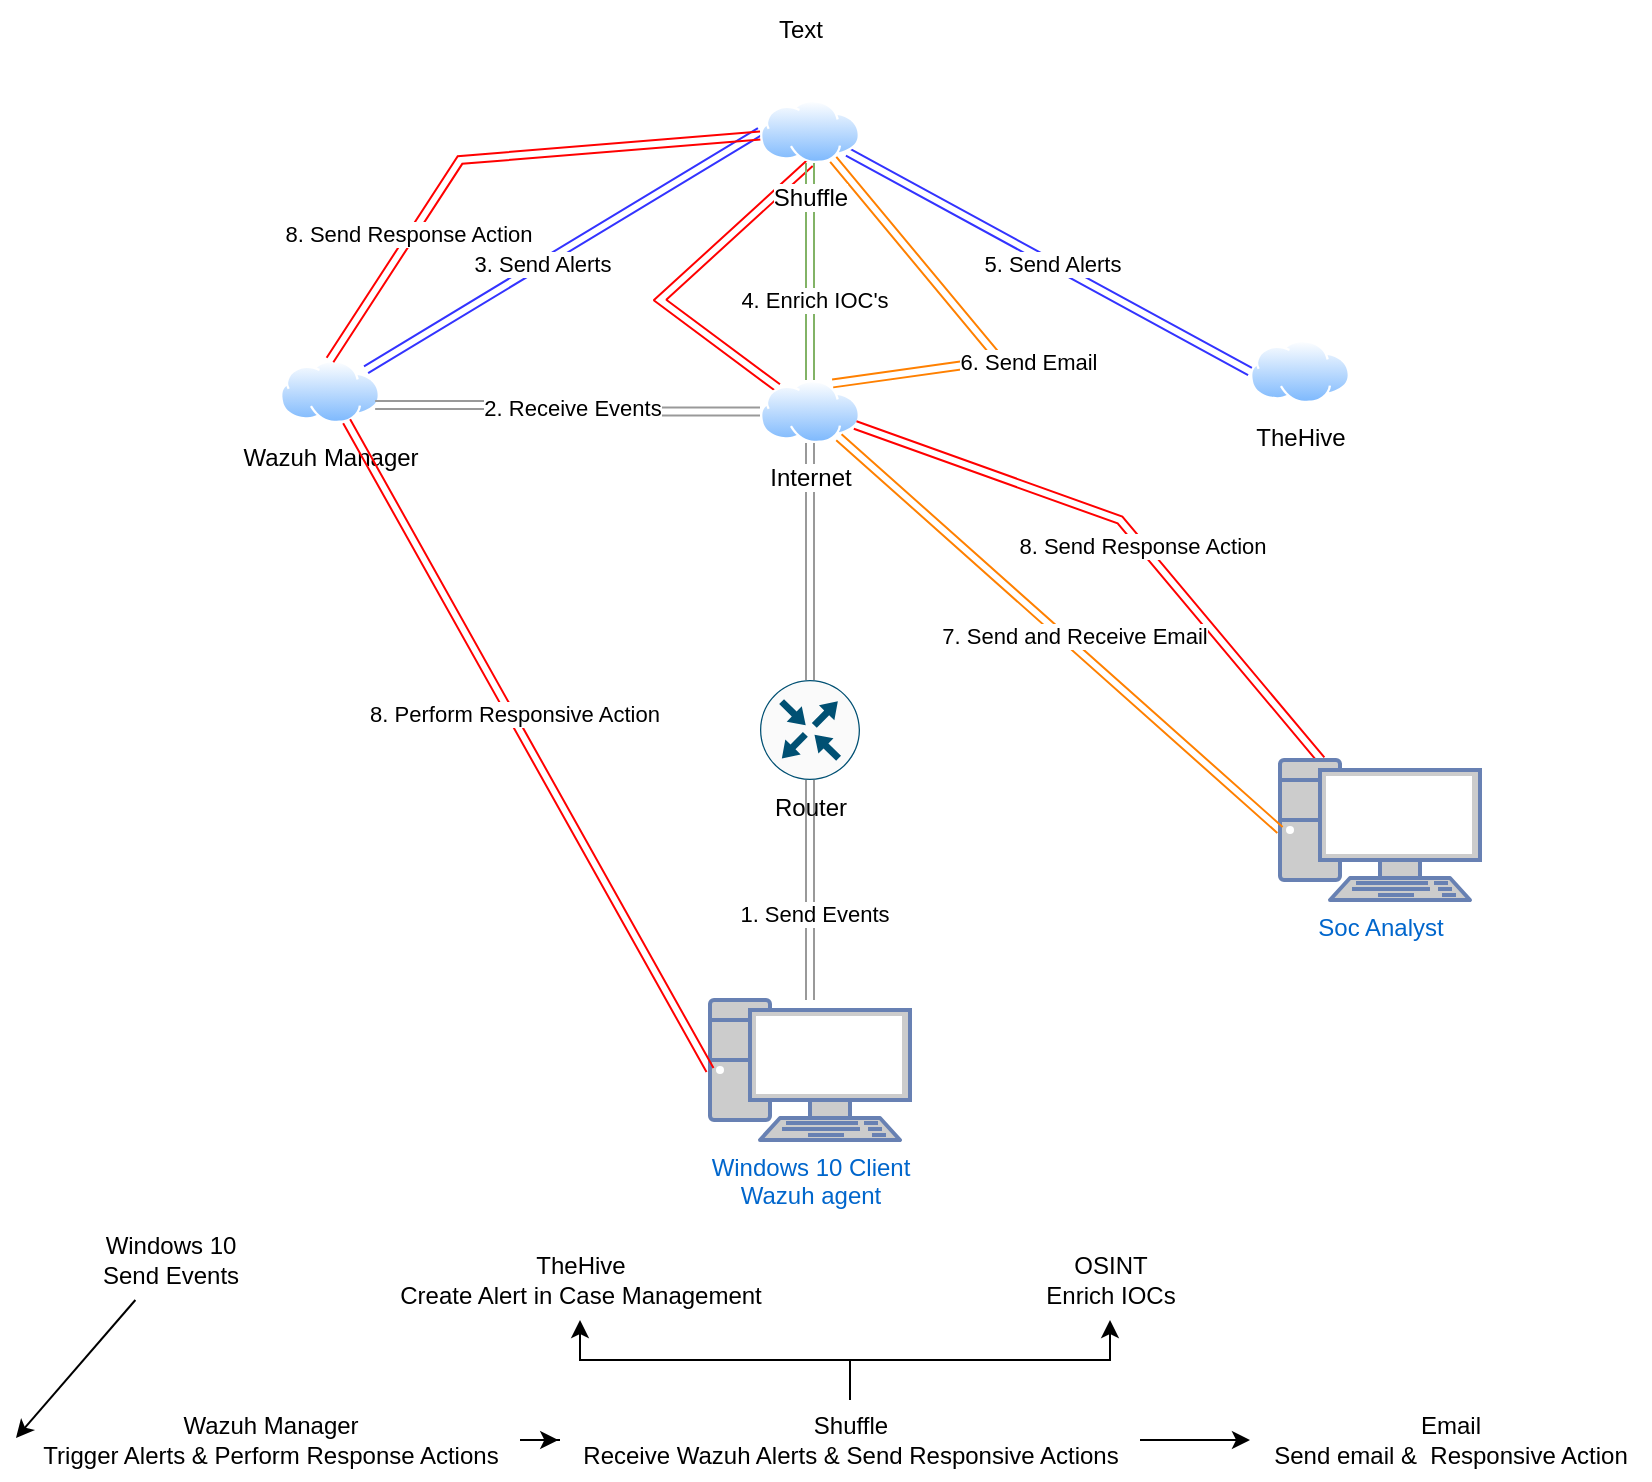 <mxfile version="24.4.8" type="device">
  <diagram name="Page-1" id="VjKylBn-kq3C96n3sAQJ">
    <mxGraphModel dx="1386" dy="751" grid="1" gridSize="10" guides="1" tooltips="1" connect="1" arrows="1" fold="1" page="1" pageScale="1" pageWidth="850" pageHeight="1100" math="0" shadow="0">
      <root>
        <mxCell id="0" />
        <mxCell id="1" parent="0" />
        <mxCell id="I9Ku9CYYfp1US5M-vwpC-9" style="edgeStyle=orthogonalEdgeStyle;rounded=0;orthogonalLoop=1;jettySize=auto;html=1;startArrow=block;startFill=0;shape=link;strokeColor=#999999;" edge="1" parent="1" source="I9Ku9CYYfp1US5M-vwpC-1" target="I9Ku9CYYfp1US5M-vwpC-2">
          <mxGeometry relative="1" as="geometry" />
        </mxCell>
        <mxCell id="I9Ku9CYYfp1US5M-vwpC-10" value="1. Send Events" style="edgeLabel;html=1;align=center;verticalAlign=middle;resizable=0;points=[];" vertex="1" connectable="0" parent="I9Ku9CYYfp1US5M-vwpC-9">
          <mxGeometry x="-0.218" y="-2" relative="1" as="geometry">
            <mxPoint as="offset" />
          </mxGeometry>
        </mxCell>
        <mxCell id="I9Ku9CYYfp1US5M-vwpC-1" value="Windows 10 Client&lt;div&gt;Wazuh agent&lt;/div&gt;" style="fontColor=#0066CC;verticalAlign=top;verticalLabelPosition=bottom;labelPosition=center;align=center;html=1;outlineConnect=0;fillColor=#CCCCCC;strokeColor=#6881B3;gradientColor=none;gradientDirection=north;strokeWidth=2;shape=mxgraph.networks.pc;" vertex="1" parent="1">
          <mxGeometry x="375" y="510" width="100" height="70" as="geometry" />
        </mxCell>
        <mxCell id="I9Ku9CYYfp1US5M-vwpC-11" style="edgeStyle=orthogonalEdgeStyle;rounded=0;orthogonalLoop=1;jettySize=auto;html=1;shape=link;strokeColor=#999999;" edge="1" parent="1" source="I9Ku9CYYfp1US5M-vwpC-2" target="I9Ku9CYYfp1US5M-vwpC-3">
          <mxGeometry relative="1" as="geometry" />
        </mxCell>
        <mxCell id="I9Ku9CYYfp1US5M-vwpC-2" value="Router" style="sketch=0;points=[[0.5,0,0],[1,0.5,0],[0.5,1,0],[0,0.5,0],[0.145,0.145,0],[0.856,0.145,0],[0.855,0.856,0],[0.145,0.855,0]];verticalLabelPosition=bottom;html=1;verticalAlign=top;aspect=fixed;align=center;pointerEvents=1;shape=mxgraph.cisco19.rect;prIcon=router;fillColor=#FAFAFA;strokeColor=#005073;" vertex="1" parent="1">
          <mxGeometry x="400" y="350" width="50" height="50" as="geometry" />
        </mxCell>
        <mxCell id="I9Ku9CYYfp1US5M-vwpC-26" style="rounded=0;orthogonalLoop=1;jettySize=auto;html=1;entryX=0.5;entryY=1;entryDx=0;entryDy=0;strokeColor=#FF0000;shape=link;" edge="1" parent="1" source="I9Ku9CYYfp1US5M-vwpC-3" target="I9Ku9CYYfp1US5M-vwpC-6">
          <mxGeometry relative="1" as="geometry">
            <Array as="points">
              <mxPoint x="350" y="160" />
            </Array>
          </mxGeometry>
        </mxCell>
        <mxCell id="I9Ku9CYYfp1US5M-vwpC-3" value="Internet" style="image;aspect=fixed;perimeter=ellipsePerimeter;html=1;align=center;shadow=0;dashed=0;spacingTop=3;image=img/lib/active_directory/internet_cloud.svg;" vertex="1" parent="1">
          <mxGeometry x="400" y="200" width="50" height="31.5" as="geometry" />
        </mxCell>
        <mxCell id="I9Ku9CYYfp1US5M-vwpC-14" style="rounded=0;orthogonalLoop=1;jettySize=auto;html=1;entryX=0;entryY=0.5;entryDx=0;entryDy=0;shape=link;strokeColor=#3333FF;" edge="1" parent="1" source="I9Ku9CYYfp1US5M-vwpC-4" target="I9Ku9CYYfp1US5M-vwpC-6">
          <mxGeometry relative="1" as="geometry" />
        </mxCell>
        <mxCell id="I9Ku9CYYfp1US5M-vwpC-15" value="3. Send Alerts" style="edgeLabel;html=1;align=center;verticalAlign=middle;resizable=0;points=[];" vertex="1" connectable="0" parent="I9Ku9CYYfp1US5M-vwpC-14">
          <mxGeometry x="-0.112" relative="1" as="geometry">
            <mxPoint as="offset" />
          </mxGeometry>
        </mxCell>
        <mxCell id="I9Ku9CYYfp1US5M-vwpC-4" value="Wazuh Manager" style="image;aspect=fixed;perimeter=ellipsePerimeter;html=1;align=center;shadow=0;dashed=0;spacingTop=3;image=img/lib/active_directory/internet_cloud.svg;" vertex="1" parent="1">
          <mxGeometry x="160" y="190" width="50" height="31.5" as="geometry" />
        </mxCell>
        <mxCell id="I9Ku9CYYfp1US5M-vwpC-5" value="TheHive" style="image;aspect=fixed;perimeter=ellipsePerimeter;html=1;align=center;shadow=0;dashed=0;spacingTop=3;image=img/lib/active_directory/internet_cloud.svg;" vertex="1" parent="1">
          <mxGeometry x="645" y="180" width="50" height="31.5" as="geometry" />
        </mxCell>
        <mxCell id="I9Ku9CYYfp1US5M-vwpC-7" value="" style="edgeStyle=orthogonalEdgeStyle;rounded=0;orthogonalLoop=1;jettySize=auto;html=1;shape=link;fillColor=#d5e8d4;strokeColor=#82b366;" edge="1" parent="1" source="I9Ku9CYYfp1US5M-vwpC-6" target="I9Ku9CYYfp1US5M-vwpC-3">
          <mxGeometry relative="1" as="geometry" />
        </mxCell>
        <mxCell id="I9Ku9CYYfp1US5M-vwpC-16" value="4. Enrich IOC&#39;s" style="edgeLabel;html=1;align=center;verticalAlign=middle;resizable=0;points=[];" vertex="1" connectable="0" parent="I9Ku9CYYfp1US5M-vwpC-7">
          <mxGeometry x="0.263" y="2" relative="1" as="geometry">
            <mxPoint as="offset" />
          </mxGeometry>
        </mxCell>
        <mxCell id="I9Ku9CYYfp1US5M-vwpC-17" style="rounded=0;orthogonalLoop=1;jettySize=auto;html=1;entryX=0;entryY=0.5;entryDx=0;entryDy=0;shape=link;strokeColor=#3333FF;" edge="1" parent="1" source="I9Ku9CYYfp1US5M-vwpC-6" target="I9Ku9CYYfp1US5M-vwpC-5">
          <mxGeometry relative="1" as="geometry" />
        </mxCell>
        <mxCell id="I9Ku9CYYfp1US5M-vwpC-18" value="5. Send Alerts" style="edgeLabel;html=1;align=center;verticalAlign=middle;resizable=0;points=[];" vertex="1" connectable="0" parent="I9Ku9CYYfp1US5M-vwpC-17">
          <mxGeometry x="0.017" relative="1" as="geometry">
            <mxPoint as="offset" />
          </mxGeometry>
        </mxCell>
        <mxCell id="I9Ku9CYYfp1US5M-vwpC-19" style="rounded=0;orthogonalLoop=1;jettySize=auto;html=1;entryX=0.75;entryY=0;entryDx=0;entryDy=0;strokeColor=#FF8000;shape=link;" edge="1" parent="1" source="I9Ku9CYYfp1US5M-vwpC-6" target="I9Ku9CYYfp1US5M-vwpC-3">
          <mxGeometry relative="1" as="geometry">
            <Array as="points">
              <mxPoint x="520" y="190" />
            </Array>
          </mxGeometry>
        </mxCell>
        <mxCell id="I9Ku9CYYfp1US5M-vwpC-20" value="6. Send Email" style="edgeLabel;html=1;align=center;verticalAlign=middle;resizable=0;points=[];" vertex="1" connectable="0" parent="I9Ku9CYYfp1US5M-vwpC-19">
          <mxGeometry x="0.248" relative="1" as="geometry">
            <mxPoint x="17" as="offset" />
          </mxGeometry>
        </mxCell>
        <mxCell id="I9Ku9CYYfp1US5M-vwpC-27" style="rounded=0;orthogonalLoop=1;jettySize=auto;html=1;entryX=0.5;entryY=0;entryDx=0;entryDy=0;shape=link;strokeColor=#FF0000;" edge="1" parent="1" source="I9Ku9CYYfp1US5M-vwpC-6" target="I9Ku9CYYfp1US5M-vwpC-4">
          <mxGeometry relative="1" as="geometry">
            <Array as="points">
              <mxPoint x="250" y="90" />
            </Array>
          </mxGeometry>
        </mxCell>
        <mxCell id="I9Ku9CYYfp1US5M-vwpC-28" value="8. Send Response Action" style="edgeLabel;html=1;align=center;verticalAlign=middle;resizable=0;points=[];" vertex="1" connectable="0" parent="I9Ku9CYYfp1US5M-vwpC-27">
          <mxGeometry x="0.451" y="-2" relative="1" as="geometry">
            <mxPoint as="offset" />
          </mxGeometry>
        </mxCell>
        <mxCell id="I9Ku9CYYfp1US5M-vwpC-6" value="Shuffle" style="image;aspect=fixed;perimeter=ellipsePerimeter;html=1;align=center;shadow=0;dashed=0;spacingTop=3;image=img/lib/active_directory/internet_cloud.svg;" vertex="1" parent="1">
          <mxGeometry x="400" y="60" width="50" height="31.5" as="geometry" />
        </mxCell>
        <mxCell id="I9Ku9CYYfp1US5M-vwpC-24" style="rounded=0;orthogonalLoop=1;jettySize=auto;html=1;entryX=1;entryY=0.75;entryDx=0;entryDy=0;strokeColor=#FF0000;shape=link;" edge="1" parent="1" source="I9Ku9CYYfp1US5M-vwpC-8" target="I9Ku9CYYfp1US5M-vwpC-3">
          <mxGeometry relative="1" as="geometry">
            <Array as="points">
              <mxPoint x="580" y="270" />
            </Array>
          </mxGeometry>
        </mxCell>
        <mxCell id="I9Ku9CYYfp1US5M-vwpC-25" value="8. Send Response Action" style="edgeLabel;html=1;align=center;verticalAlign=middle;resizable=0;points=[];" vertex="1" connectable="0" parent="I9Ku9CYYfp1US5M-vwpC-24">
          <mxGeometry x="-0.06" relative="1" as="geometry">
            <mxPoint as="offset" />
          </mxGeometry>
        </mxCell>
        <mxCell id="I9Ku9CYYfp1US5M-vwpC-8" value="Soc Analyst" style="fontColor=#0066CC;verticalAlign=top;verticalLabelPosition=bottom;labelPosition=center;align=center;html=1;outlineConnect=0;fillColor=#CCCCCC;strokeColor=#6881B3;gradientColor=none;gradientDirection=north;strokeWidth=2;shape=mxgraph.networks.pc;" vertex="1" parent="1">
          <mxGeometry x="660" y="390" width="100" height="70" as="geometry" />
        </mxCell>
        <mxCell id="I9Ku9CYYfp1US5M-vwpC-12" style="edgeStyle=orthogonalEdgeStyle;rounded=0;orthogonalLoop=1;jettySize=auto;html=1;entryX=1;entryY=0.75;entryDx=0;entryDy=0;strokeColor=#999999;shape=link;" edge="1" parent="1" source="I9Ku9CYYfp1US5M-vwpC-3" target="I9Ku9CYYfp1US5M-vwpC-4">
          <mxGeometry relative="1" as="geometry" />
        </mxCell>
        <mxCell id="I9Ku9CYYfp1US5M-vwpC-13" value="2. Receive Events" style="edgeLabel;html=1;align=center;verticalAlign=middle;resizable=0;points=[];" vertex="1" connectable="0" parent="I9Ku9CYYfp1US5M-vwpC-12">
          <mxGeometry x="-0.001" y="-1" relative="1" as="geometry">
            <mxPoint as="offset" />
          </mxGeometry>
        </mxCell>
        <mxCell id="I9Ku9CYYfp1US5M-vwpC-21" style="rounded=0;orthogonalLoop=1;jettySize=auto;html=1;entryX=0;entryY=0.5;entryDx=0;entryDy=0;entryPerimeter=0;strokeColor=#FF8000;shape=link;" edge="1" parent="1" source="I9Ku9CYYfp1US5M-vwpC-3" target="I9Ku9CYYfp1US5M-vwpC-8">
          <mxGeometry relative="1" as="geometry" />
        </mxCell>
        <mxCell id="I9Ku9CYYfp1US5M-vwpC-22" value="7. Send and Receive Email" style="edgeLabel;html=1;align=center;verticalAlign=middle;resizable=0;points=[];" vertex="1" connectable="0" parent="I9Ku9CYYfp1US5M-vwpC-21">
          <mxGeometry x="0.042" y="4" relative="1" as="geometry">
            <mxPoint as="offset" />
          </mxGeometry>
        </mxCell>
        <mxCell id="I9Ku9CYYfp1US5M-vwpC-29" style="rounded=0;orthogonalLoop=1;jettySize=auto;html=1;entryX=0;entryY=0.5;entryDx=0;entryDy=0;entryPerimeter=0;shape=link;strokeColor=#FF0000;" edge="1" parent="1" source="I9Ku9CYYfp1US5M-vwpC-4" target="I9Ku9CYYfp1US5M-vwpC-1">
          <mxGeometry relative="1" as="geometry" />
        </mxCell>
        <mxCell id="I9Ku9CYYfp1US5M-vwpC-30" value="8. Perform Responsive Action" style="edgeLabel;html=1;align=center;verticalAlign=middle;resizable=0;points=[];" vertex="1" connectable="0" parent="I9Ku9CYYfp1US5M-vwpC-29">
          <mxGeometry x="-0.096" y="1" relative="1" as="geometry">
            <mxPoint as="offset" />
          </mxGeometry>
        </mxCell>
        <mxCell id="I9Ku9CYYfp1US5M-vwpC-31" value="Windows 10&lt;div&gt;Send Events&lt;/div&gt;" style="text;html=1;align=center;verticalAlign=middle;resizable=0;points=[];autosize=1;strokeColor=none;fillColor=none;" vertex="1" parent="1">
          <mxGeometry x="60" y="620" width="90" height="40" as="geometry" />
        </mxCell>
        <mxCell id="I9Ku9CYYfp1US5M-vwpC-35" value="Wazuh Manager&lt;div&gt;Trigger Alerts &amp;amp; Perform Response Actions&lt;/div&gt;" style="text;html=1;align=center;verticalAlign=middle;resizable=0;points=[];autosize=1;strokeColor=none;fillColor=none;" vertex="1" parent="1">
          <mxGeometry x="30" y="710" width="250" height="40" as="geometry" />
        </mxCell>
        <mxCell id="I9Ku9CYYfp1US5M-vwpC-36" style="rounded=0;orthogonalLoop=1;jettySize=auto;html=1;entryX=-0.008;entryY=0.475;entryDx=0;entryDy=0;entryPerimeter=0;" edge="1" parent="1" source="I9Ku9CYYfp1US5M-vwpC-31" target="I9Ku9CYYfp1US5M-vwpC-35">
          <mxGeometry relative="1" as="geometry" />
        </mxCell>
        <mxCell id="I9Ku9CYYfp1US5M-vwpC-40" value="" style="edgeStyle=orthogonalEdgeStyle;rounded=0;orthogonalLoop=1;jettySize=auto;html=1;" edge="1" parent="1" source="I9Ku9CYYfp1US5M-vwpC-37" target="I9Ku9CYYfp1US5M-vwpC-39">
          <mxGeometry relative="1" as="geometry" />
        </mxCell>
        <mxCell id="I9Ku9CYYfp1US5M-vwpC-42" value="" style="edgeStyle=orthogonalEdgeStyle;rounded=0;orthogonalLoop=1;jettySize=auto;html=1;" edge="1" parent="1" source="I9Ku9CYYfp1US5M-vwpC-37" target="I9Ku9CYYfp1US5M-vwpC-41">
          <mxGeometry relative="1" as="geometry" />
        </mxCell>
        <mxCell id="I9Ku9CYYfp1US5M-vwpC-44" value="" style="edgeStyle=orthogonalEdgeStyle;rounded=0;orthogonalLoop=1;jettySize=auto;html=1;" edge="1" parent="1" source="I9Ku9CYYfp1US5M-vwpC-37" target="I9Ku9CYYfp1US5M-vwpC-43">
          <mxGeometry relative="1" as="geometry" />
        </mxCell>
        <mxCell id="I9Ku9CYYfp1US5M-vwpC-37" value="Shuffle&lt;div&gt;Receive Wazuh Alerts &amp;amp; Send Responsive Actions&lt;/div&gt;" style="text;html=1;align=center;verticalAlign=middle;resizable=0;points=[];autosize=1;strokeColor=none;fillColor=none;" vertex="1" parent="1">
          <mxGeometry x="300" y="710" width="290" height="40" as="geometry" />
        </mxCell>
        <mxCell id="I9Ku9CYYfp1US5M-vwpC-38" style="edgeStyle=orthogonalEdgeStyle;rounded=0;orthogonalLoop=1;jettySize=auto;html=1;entryX=-0.003;entryY=0.5;entryDx=0;entryDy=0;entryPerimeter=0;" edge="1" parent="1" source="I9Ku9CYYfp1US5M-vwpC-35" target="I9Ku9CYYfp1US5M-vwpC-37">
          <mxGeometry relative="1" as="geometry" />
        </mxCell>
        <mxCell id="I9Ku9CYYfp1US5M-vwpC-39" value="OSINT&lt;div&gt;Enrich IOCs&lt;/div&gt;" style="text;html=1;align=center;verticalAlign=middle;resizable=0;points=[];autosize=1;strokeColor=none;fillColor=none;" vertex="1" parent="1">
          <mxGeometry x="530" y="630" width="90" height="40" as="geometry" />
        </mxCell>
        <mxCell id="I9Ku9CYYfp1US5M-vwpC-41" value="TheHive&lt;div&gt;Create Alert in Case Management&lt;/div&gt;" style="text;html=1;align=center;verticalAlign=middle;resizable=0;points=[];autosize=1;strokeColor=none;fillColor=none;" vertex="1" parent="1">
          <mxGeometry x="210" y="630" width="200" height="40" as="geometry" />
        </mxCell>
        <mxCell id="I9Ku9CYYfp1US5M-vwpC-43" value="Email&lt;div&gt;Send email &amp;amp;&amp;nbsp; Responsive Action&lt;/div&gt;" style="text;html=1;align=center;verticalAlign=middle;resizable=0;points=[];autosize=1;strokeColor=none;fillColor=none;" vertex="1" parent="1">
          <mxGeometry x="645" y="710" width="200" height="40" as="geometry" />
        </mxCell>
        <mxCell id="I9Ku9CYYfp1US5M-vwpC-45" value="Text" style="text;html=1;align=center;verticalAlign=middle;resizable=0;points=[];autosize=1;strokeColor=none;fillColor=none;" vertex="1" parent="1">
          <mxGeometry x="395" y="10" width="50" height="30" as="geometry" />
        </mxCell>
      </root>
    </mxGraphModel>
  </diagram>
</mxfile>
